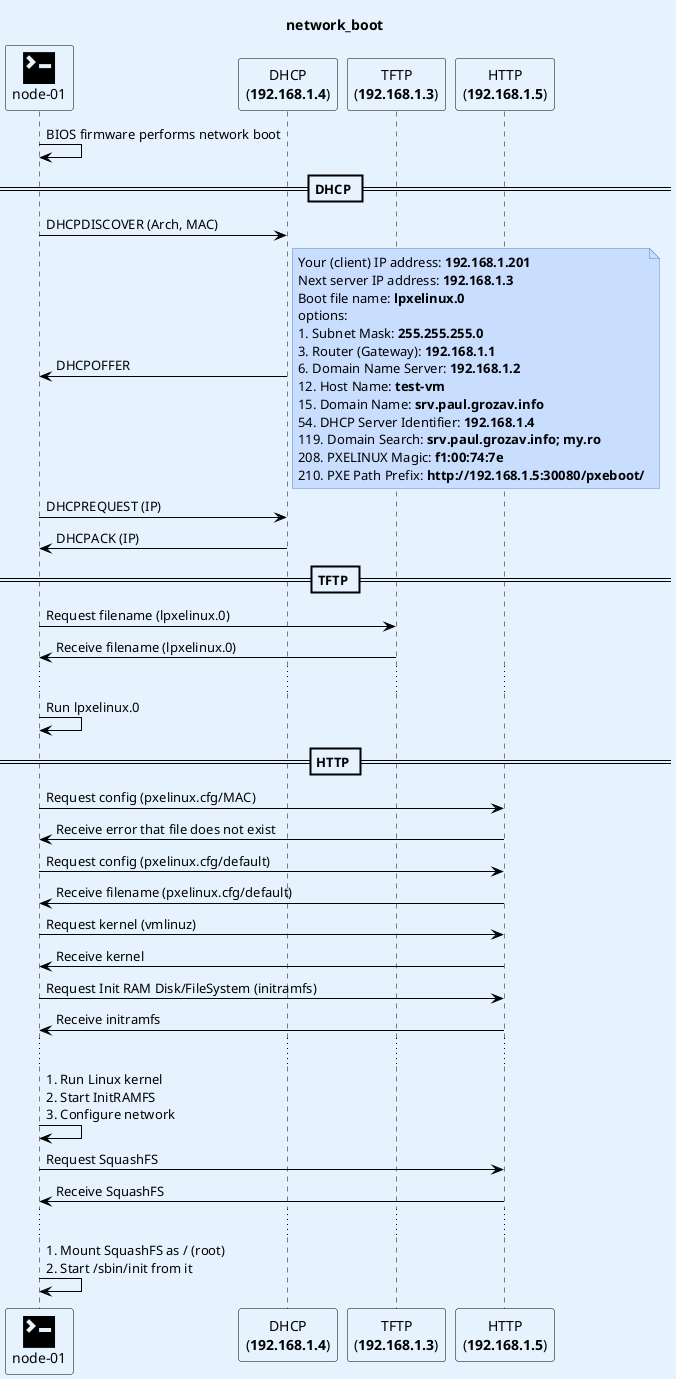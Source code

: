 @startuml
'------------------------------------------------------------------------------'
' Author: Tancredi-Paul Grozav <paul@grozav.info>
' To view the diagram:
' - go to: https://www.planttext.com/
' - paste the source and press Alt + Enter or click Refresh btn
'------------------------------------------------------------------------------'
title network_boot

' style
skinparam {
  BackgroundColor #e6f3ff
  ActorBackgroundColor #e6f3ff
  ActorBorderColor black
  ParticipantBackgroundColor #e6f3ff
  ParticipantBorderColor black
  ArrowColor black
  ComponentBackgroundColor #e6f3ff
  SequenceLifeLineBorderColor black
  NoteBackgroundColor #c9deff
  NoteBorderColor #5b87cf
  SequenceDividerBackgroundColor #e6f3ff
}

participant "<size:48><&terminal></size>\nnode-01" as node_01
participant "DHCP\n(**192.168.1.4**)" as DHCP
participant "TFTP\n(**192.168.1.3**)" as TFTP
participant "HTTP\n(**192.168.1.5**)" as HTTP


node_01 -> node_01 : BIOS firmware performs network boot
== DHCP ==
node_01 -> DHCP : DHCPDISCOVER (Arch, MAC)
DHCP -> node_01 : DHCPOFFER
note right
  Your (client) IP address: **192.168.1.201**
  Next server IP address: **192.168.1.3**
  Boot file name: **lpxelinux.0**
  options:
  1. Subnet Mask: **255.255.255.0**
  3. Router (Gateway): **192.168.1.1**
  6. Domain Name Server: **192.168.1.2**
  12. Host Name: **test-vm**
  15. Domain Name: **srv.paul.grozav.info**
  54. DHCP Server Identifier: **192.168.1.4**
  119. Domain Search: **srv.paul.grozav.info; my.ro**
  208. PXELINUX Magic: **f1:00:74:7e**
  210. PXE Path Prefix: **http://192.168.1.5:30080/pxeboot/**
end note
node_01 -> DHCP : DHCPREQUEST (IP)
DHCP -> node_01 : DHCPACK (IP)

== TFTP ==
node_01 -> TFTP : Request filename (lpxelinux.0)
TFTP -> node_01 : Receive filename (lpxelinux.0)
...
node_01 -> node_01 : Run lpxelinux.0

== HTTP ==
node_01 -> HTTP : Request config (pxelinux.cfg/MAC)
HTTP -> node_01 : Receive error that file does not exist
node_01 -> HTTP : Request config (pxelinux.cfg/default)
HTTP -> node_01 : Receive filename (pxelinux.cfg/default)

node_01 -> HTTP : Request kernel (vmlinuz)
HTTP -> node_01 : Receive kernel
node_01 -> HTTP : Request Init RAM Disk/FileSystem (initramfs)
HTTP -> node_01 : Receive initramfs

...

node_01 -> node_01 : 1. Run Linux kernel\n2. Start InitRAMFS\n3. Configure \
network
node_01 -> HTTP : Request SquashFS
HTTP -> node_01 : Receive SquashFS

...

node_01 -> node_01 : 1. Mount SquashFS as / (root)\n2. Start /sbin/init from it

'------------------------------------------------------------------------------'
@enduml
